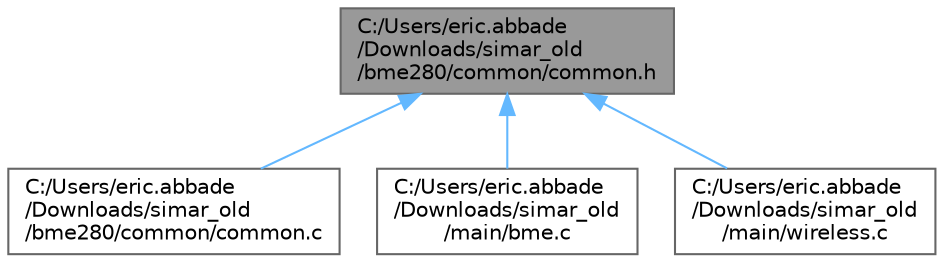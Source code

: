 digraph "C:/Users/eric.abbade/Downloads/simar_old/bme280/common/common.h"
{
 // LATEX_PDF_SIZE
  bgcolor="transparent";
  edge [fontname=Helvetica,fontsize=10,labelfontname=Helvetica,labelfontsize=10];
  node [fontname=Helvetica,fontsize=10,shape=box,height=0.2,width=0.4];
  Node1 [id="Node000001",label="C:/Users/eric.abbade\l/Downloads/simar_old\l/bme280/common/common.h",height=0.2,width=0.4,color="gray40", fillcolor="grey60", style="filled", fontcolor="black",tooltip="Common declarations for BME280 operation on AM335x."];
  Node1 -> Node2 [id="edge1_Node000001_Node000002",dir="back",color="steelblue1",style="solid",tooltip=" "];
  Node2 [id="Node000002",label="C:/Users/eric.abbade\l/Downloads/simar_old\l/bme280/common/common.c",height=0.2,width=0.4,color="grey40", fillcolor="white", style="filled",URL="$bme280_2common_2common_8c.html",tooltip="Common functions for BMx device operation on AM335x."];
  Node1 -> Node3 [id="edge2_Node000001_Node000003",dir="back",color="steelblue1",style="solid",tooltip=" "];
  Node3 [id="Node000003",label="C:/Users/eric.abbade\l/Downloads/simar_old\l/main/bme.c",height=0.2,width=0.4,color="grey40", fillcolor="white", style="filled",URL="$bme_8c.html",tooltip="Main starting point for BME280 sensor module."];
  Node1 -> Node4 [id="edge3_Node000001_Node000004",dir="back",color="steelblue1",style="solid",tooltip=" "];
  Node4 [id="Node000004",label="C:/Users/eric.abbade\l/Downloads/simar_old\l/main/wireless.c",height=0.2,width=0.4,color="grey40", fillcolor="white", style="filled",URL="$wireless_8c.html",tooltip="Main starting point for wireless SIMAR."];
}
